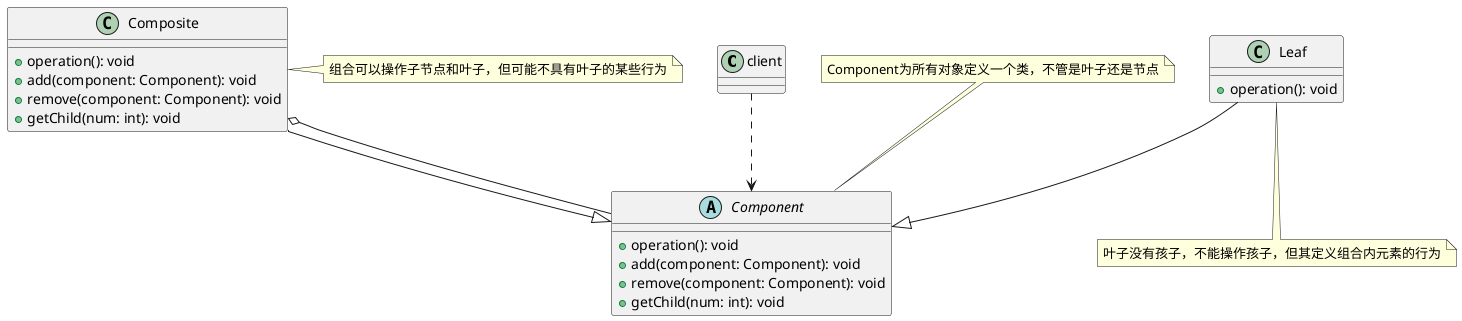 @startuml

class client
abstract class Component
note top of Component : Component为所有对象定义一个类，不管是叶子还是节点
Component : +operation(): void
Component : +add(component: Component): void
Component : +remove(component: Component): void
Component : +getChild(num: int): void
class Leaf
Leaf : +operation(): void
note bottom of Leaf : 叶子没有孩子，不能操作孩子，但其定义组合内元素的行为
class Composite
note right of Composite : 组合可以操作子节点和叶子，但可能不具有叶子的某些行为
Composite : +operation(): void
Composite : +add(component: Component): void
Composite : +remove(component: Component): void
Composite : +getChild(num: int): void

client ..> Component
Leaf --|> Component
Composite --|> Component
Component --o Composite



@enduml